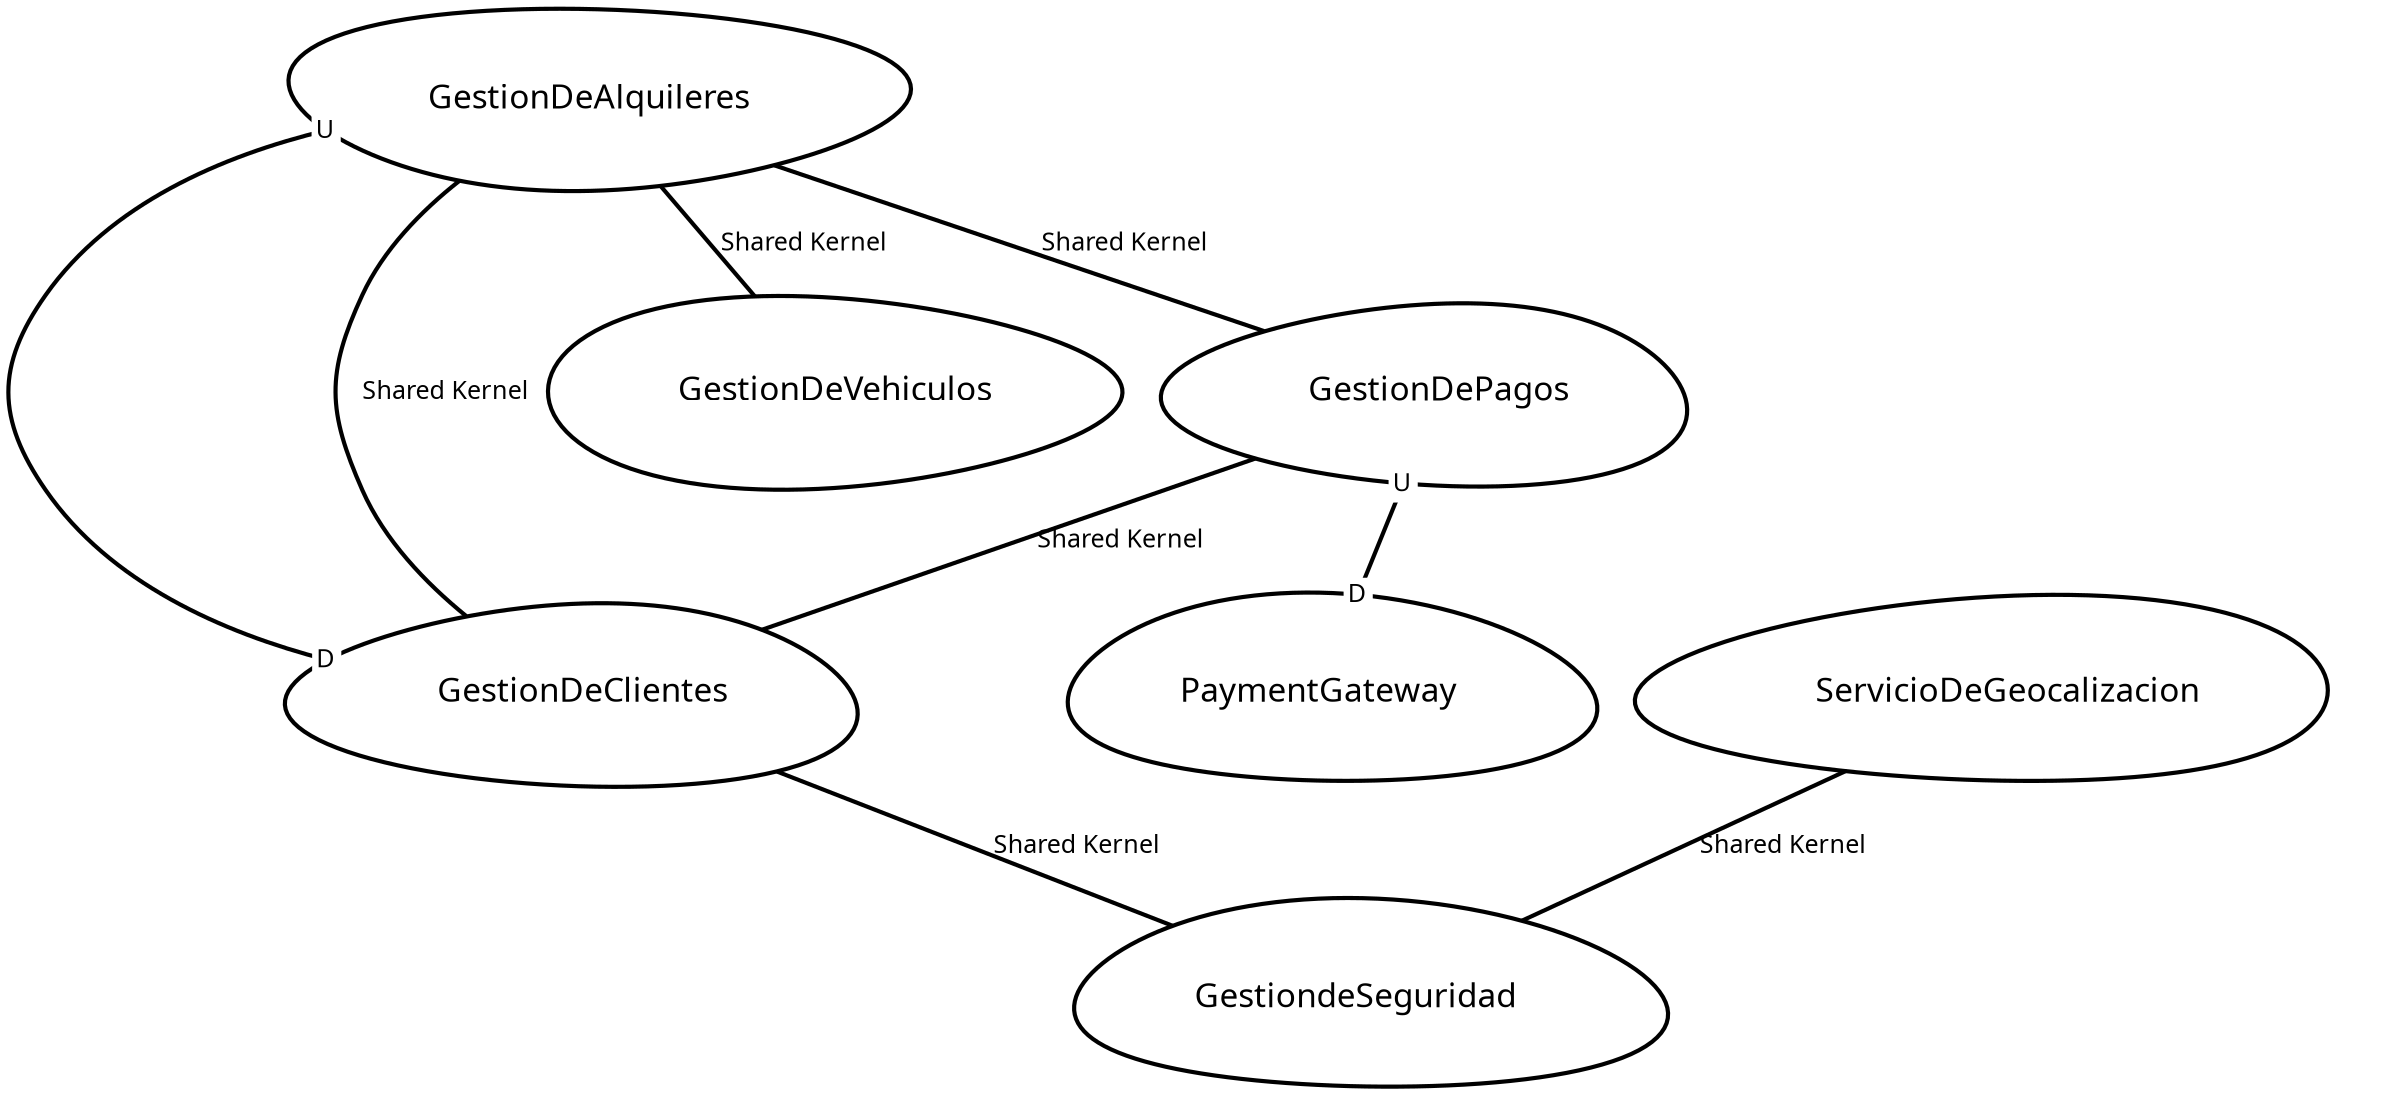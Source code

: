 digraph "ContextMapGraph" {
graph ["imagepath"="/tmp/GraphvizJava"]
"GestionDeAlquileres" ["margin"="0.3","orientation"="169","shape"="egg","fontsize"="16","style"="bold","label"="GestionDeAlquileres\n","fontname"="sans-serif"]
"GestionDeClientes" ["margin"="0.3","orientation"="346","shape"="egg","fontsize"="16","style"="bold","label"="GestionDeClientes\n","fontname"="sans-serif"]
"GestiondeSeguridad" ["margin"="0.3","orientation"="122","shape"="egg","fontsize"="16","style"="bold","label"="GestiondeSeguridad\n","fontname"="sans-serif"]
"GestionDeVehiculos" ["margin"="0.3","orientation"="271","shape"="egg","fontsize"="16","style"="bold","label"="GestionDeVehiculos\n","fontname"="sans-serif"]
"GestionDePagos" ["margin"="0.3","orientation"="339","shape"="egg","fontsize"="16","style"="bold","label"="GestionDePagos\n","fontname"="sans-serif"]
"PaymentGateway" ["margin"="0.3","orientation"="123","shape"="egg","fontsize"="16","style"="bold","label"="PaymentGateway\n","fontname"="sans-serif"]
"ServicioDeGeocalizacion" ["margin"="0.3","orientation"="219","shape"="egg","fontsize"="16","style"="bold","label"="ServicioDeGeocalizacion\n","fontname"="sans-serif"]
"GestionDeAlquileres" -> "GestionDeClientes" ["headlabel"=<<table cellspacing="0" cellborder="0" border="0">
<tr><td bgcolor="white">D</td></tr>
</table>>,"labeldistance"="0","fontsize"="12","taillabel"=<<table cellspacing="0" cellborder="0" border="0">
<tr><td bgcolor="white">U</td></tr>
</table>>,"style"="bold","label"="                                        ","dir"="none","fontname"="sans-serif"]
"GestionDeAlquileres" -> "GestionDeClientes" ["fontsize"="12","style"="bold","label"="Shared Kernel","dir"="none","fontname"="sans-serif"]
"GestionDeAlquileres" -> "GestionDeVehiculos" ["fontsize"="12","style"="bold","label"="Shared Kernel","dir"="none","fontname"="sans-serif"]
"GestionDeAlquileres" -> "GestionDePagos" ["fontsize"="12","style"="bold","label"="Shared Kernel","dir"="none","fontname"="sans-serif"]
"GestionDeClientes" -> "GestiondeSeguridad" ["fontsize"="12","style"="bold","label"="Shared Kernel","dir"="none","fontname"="sans-serif"]
"GestionDePagos" -> "PaymentGateway" ["headlabel"=<<table cellspacing="0" cellborder="0" border="0">
<tr><td bgcolor="white">D</td></tr>
</table>>,"labeldistance"="0","fontsize"="12","taillabel"=<<table cellspacing="0" cellborder="0" border="0">
<tr><td bgcolor="white">U</td></tr>
</table>>,"style"="bold","label"="                                        ","dir"="none","fontname"="sans-serif"]
"GestionDePagos" -> "GestionDeClientes" ["fontsize"="12","style"="bold","label"="Shared Kernel","dir"="none","fontname"="sans-serif"]
"ServicioDeGeocalizacion" -> "GestiondeSeguridad" ["fontsize"="12","style"="bold","label"="Shared Kernel","dir"="none","fontname"="sans-serif"]
}